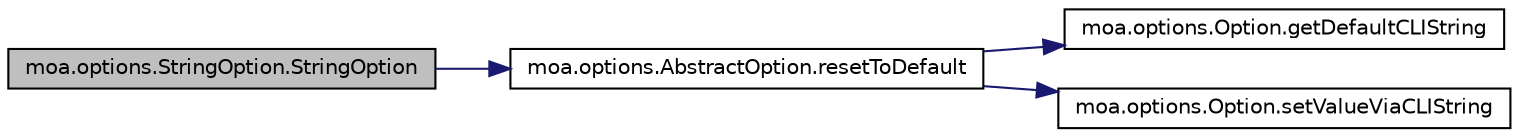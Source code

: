 digraph G
{
  edge [fontname="Helvetica",fontsize="10",labelfontname="Helvetica",labelfontsize="10"];
  node [fontname="Helvetica",fontsize="10",shape=record];
  rankdir=LR;
  Node1 [label="moa.options.StringOption.StringOption",height=0.2,width=0.4,color="black", fillcolor="grey75", style="filled" fontcolor="black"];
  Node1 -> Node2 [color="midnightblue",fontsize="10",style="solid",fontname="Helvetica"];
  Node2 [label="moa.options.AbstractOption.resetToDefault",height=0.2,width=0.4,color="black", fillcolor="white", style="filled",URL="$classmoa_1_1options_1_1AbstractOption.html#a8c1589e78757e4b248598611414bc222",tooltip="Resets this option to the default value."];
  Node2 -> Node3 [color="midnightblue",fontsize="10",style="solid",fontname="Helvetica"];
  Node3 [label="moa.options.Option.getDefaultCLIString",height=0.2,width=0.4,color="black", fillcolor="white", style="filled",URL="$interfacemoa_1_1options_1_1Option.html#aeaa666f6191e3470116a374eb2291cbc",tooltip="Gets the Command Line Interface text."];
  Node2 -> Node4 [color="midnightblue",fontsize="10",style="solid",fontname="Helvetica"];
  Node4 [label="moa.options.Option.setValueViaCLIString",height=0.2,width=0.4,color="black", fillcolor="white", style="filled",URL="$interfacemoa_1_1options_1_1Option.html#ac522763e8a93b8236980749dcb0b74bc",tooltip="Sets value of this option via the Command Line Interface text."];
}
